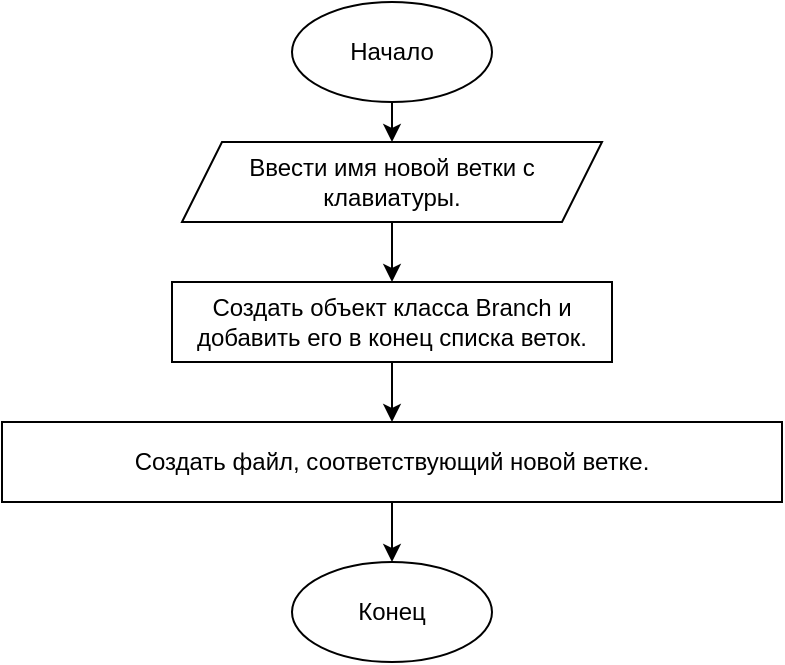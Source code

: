 <mxfile version="15.9.4" type="device"><diagram id="Snw09QRPzkpw27daUVq0" name="Page-1"><mxGraphModel dx="1422" dy="782" grid="1" gridSize="10" guides="1" tooltips="1" connect="1" arrows="1" fold="1" page="1" pageScale="1" pageWidth="827" pageHeight="1169" math="0" shadow="0"><root><mxCell id="0"/><mxCell id="1" parent="0"/><mxCell id="38KBIriUr9rxDB3ZV4Ku-7" style="edgeStyle=orthogonalEdgeStyle;rounded=0;orthogonalLoop=1;jettySize=auto;html=1;exitX=0.5;exitY=1;exitDx=0;exitDy=0;entryX=0.5;entryY=0;entryDx=0;entryDy=0;" parent="1" source="38KBIriUr9rxDB3ZV4Ku-1" target="38KBIriUr9rxDB3ZV4Ku-3" edge="1"><mxGeometry relative="1" as="geometry"/></mxCell><mxCell id="38KBIriUr9rxDB3ZV4Ku-1" value="Начало" style="ellipse;whiteSpace=wrap;html=1;" parent="1" vertex="1"><mxGeometry x="350" y="80" width="100" height="50" as="geometry"/></mxCell><mxCell id="38KBIriUr9rxDB3ZV4Ku-2" value="Конец&lt;br&gt;" style="ellipse;whiteSpace=wrap;html=1;" parent="1" vertex="1"><mxGeometry x="350" y="360" width="100" height="50" as="geometry"/></mxCell><mxCell id="38KBIriUr9rxDB3ZV4Ku-10" style="edgeStyle=orthogonalEdgeStyle;rounded=0;orthogonalLoop=1;jettySize=auto;html=1;exitX=0.5;exitY=1;exitDx=0;exitDy=0;entryX=0.5;entryY=0;entryDx=0;entryDy=0;" parent="1" source="38KBIriUr9rxDB3ZV4Ku-3" target="38KBIriUr9rxDB3ZV4Ku-4" edge="1"><mxGeometry relative="1" as="geometry"/></mxCell><mxCell id="38KBIriUr9rxDB3ZV4Ku-3" value="Ввести имя новой ветки с клавиатуры." style="shape=parallelogram;perimeter=parallelogramPerimeter;whiteSpace=wrap;html=1;fixedSize=1;" parent="1" vertex="1"><mxGeometry x="295" y="150" width="210" height="40" as="geometry"/></mxCell><mxCell id="38KBIriUr9rxDB3ZV4Ku-11" style="edgeStyle=orthogonalEdgeStyle;rounded=0;orthogonalLoop=1;jettySize=auto;html=1;exitX=0.5;exitY=1;exitDx=0;exitDy=0;entryX=0.5;entryY=0;entryDx=0;entryDy=0;" parent="1" source="38KBIriUr9rxDB3ZV4Ku-4" target="38KBIriUr9rxDB3ZV4Ku-5" edge="1"><mxGeometry relative="1" as="geometry"/></mxCell><mxCell id="38KBIriUr9rxDB3ZV4Ku-4" value="Создать объект класса Branch и добавить его в конец списка веток." style="rounded=0;whiteSpace=wrap;html=1;" parent="1" vertex="1"><mxGeometry x="290" y="220" width="220" height="40" as="geometry"/></mxCell><mxCell id="38KBIriUr9rxDB3ZV4Ku-12" style="edgeStyle=orthogonalEdgeStyle;rounded=0;orthogonalLoop=1;jettySize=auto;html=1;exitX=0.5;exitY=1;exitDx=0;exitDy=0;entryX=0.5;entryY=0;entryDx=0;entryDy=0;" parent="1" source="38KBIriUr9rxDB3ZV4Ku-5" edge="1"><mxGeometry relative="1" as="geometry"><mxPoint x="400" y="360" as="targetPoint"/></mxGeometry></mxCell><mxCell id="38KBIriUr9rxDB3ZV4Ku-5" value="Создать файл, соответствующий новой ветке." style="rounded=0;whiteSpace=wrap;html=1;" parent="1" vertex="1"><mxGeometry x="205" y="290" width="390" height="40" as="geometry"/></mxCell></root></mxGraphModel></diagram></mxfile>